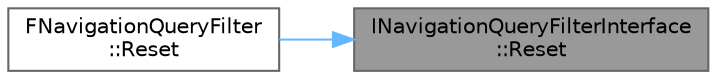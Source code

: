 digraph "INavigationQueryFilterInterface::Reset"
{
 // INTERACTIVE_SVG=YES
 // LATEX_PDF_SIZE
  bgcolor="transparent";
  edge [fontname=Helvetica,fontsize=10,labelfontname=Helvetica,labelfontsize=10];
  node [fontname=Helvetica,fontsize=10,shape=box,height=0.2,width=0.4];
  rankdir="RL";
  Node1 [id="Node000001",label="INavigationQueryFilterInterface\l::Reset",height=0.2,width=0.4,color="gray40", fillcolor="grey60", style="filled", fontcolor="black",tooltip=" "];
  Node1 -> Node2 [id="edge1_Node000001_Node000002",dir="back",color="steelblue1",style="solid",tooltip=" "];
  Node2 [id="Node000002",label="FNavigationQueryFilter\l::Reset",height=0.2,width=0.4,color="grey40", fillcolor="white", style="filled",URL="$d7/d0c/structFNavigationQueryFilter.html#a544311d9cf2b34bfe2c9418afc1f6283",tooltip=" "];
}
